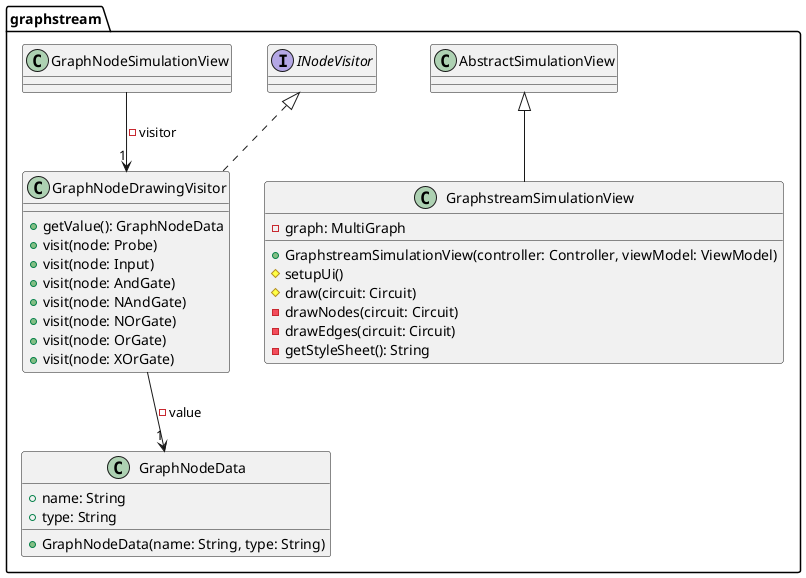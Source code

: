 @startuml

package graphstream {
    class GraphNodeData {
        +name: String
        +type: String

        +GraphNodeData(name: String, type: String)
    }

    class GraphNodeDrawingVisitor implements INodeVisitor {
        +getValue(): GraphNodeData
        +visit(node: Probe)
        +visit(node: Input)
        +visit(node: AndGate)
        +visit(node: NAndGate)
        +visit(node: NOrGate)
        +visit(node: OrGate)
        +visit(node: XOrGate)
    }
    GraphNodeDrawingVisitor --> "1" GraphNodeData : -value

    class GraphstreamSimulationView extends AbstractSimulationView {
        -graph: MultiGraph

        +GraphstreamSimulationView(controller: Controller, viewModel: ViewModel)
        #setupUi()
        #draw(circuit: Circuit)
        -drawNodes(circuit: Circuit)
        -drawEdges(circuit: Circuit)
        -getStyleSheet(): String
    }
    GraphNodeSimulationView --> "1" GraphNodeDrawingVisitor : -visitor
}

@enduml